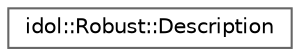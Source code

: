 digraph "Graphical Class Hierarchy"
{
 // LATEX_PDF_SIZE
  bgcolor="transparent";
  edge [fontname=Helvetica,fontsize=10,labelfontname=Helvetica,labelfontsize=10];
  node [fontname=Helvetica,fontsize=10,shape=box,height=0.2,width=0.4];
  rankdir="LR";
  Node0 [id="Node000000",label="idol::Robust::Description",height=0.2,width=0.4,color="grey40", fillcolor="white", style="filled",URL="$classidol_1_1Robust_1_1Description.html",tooltip=" "];
}

